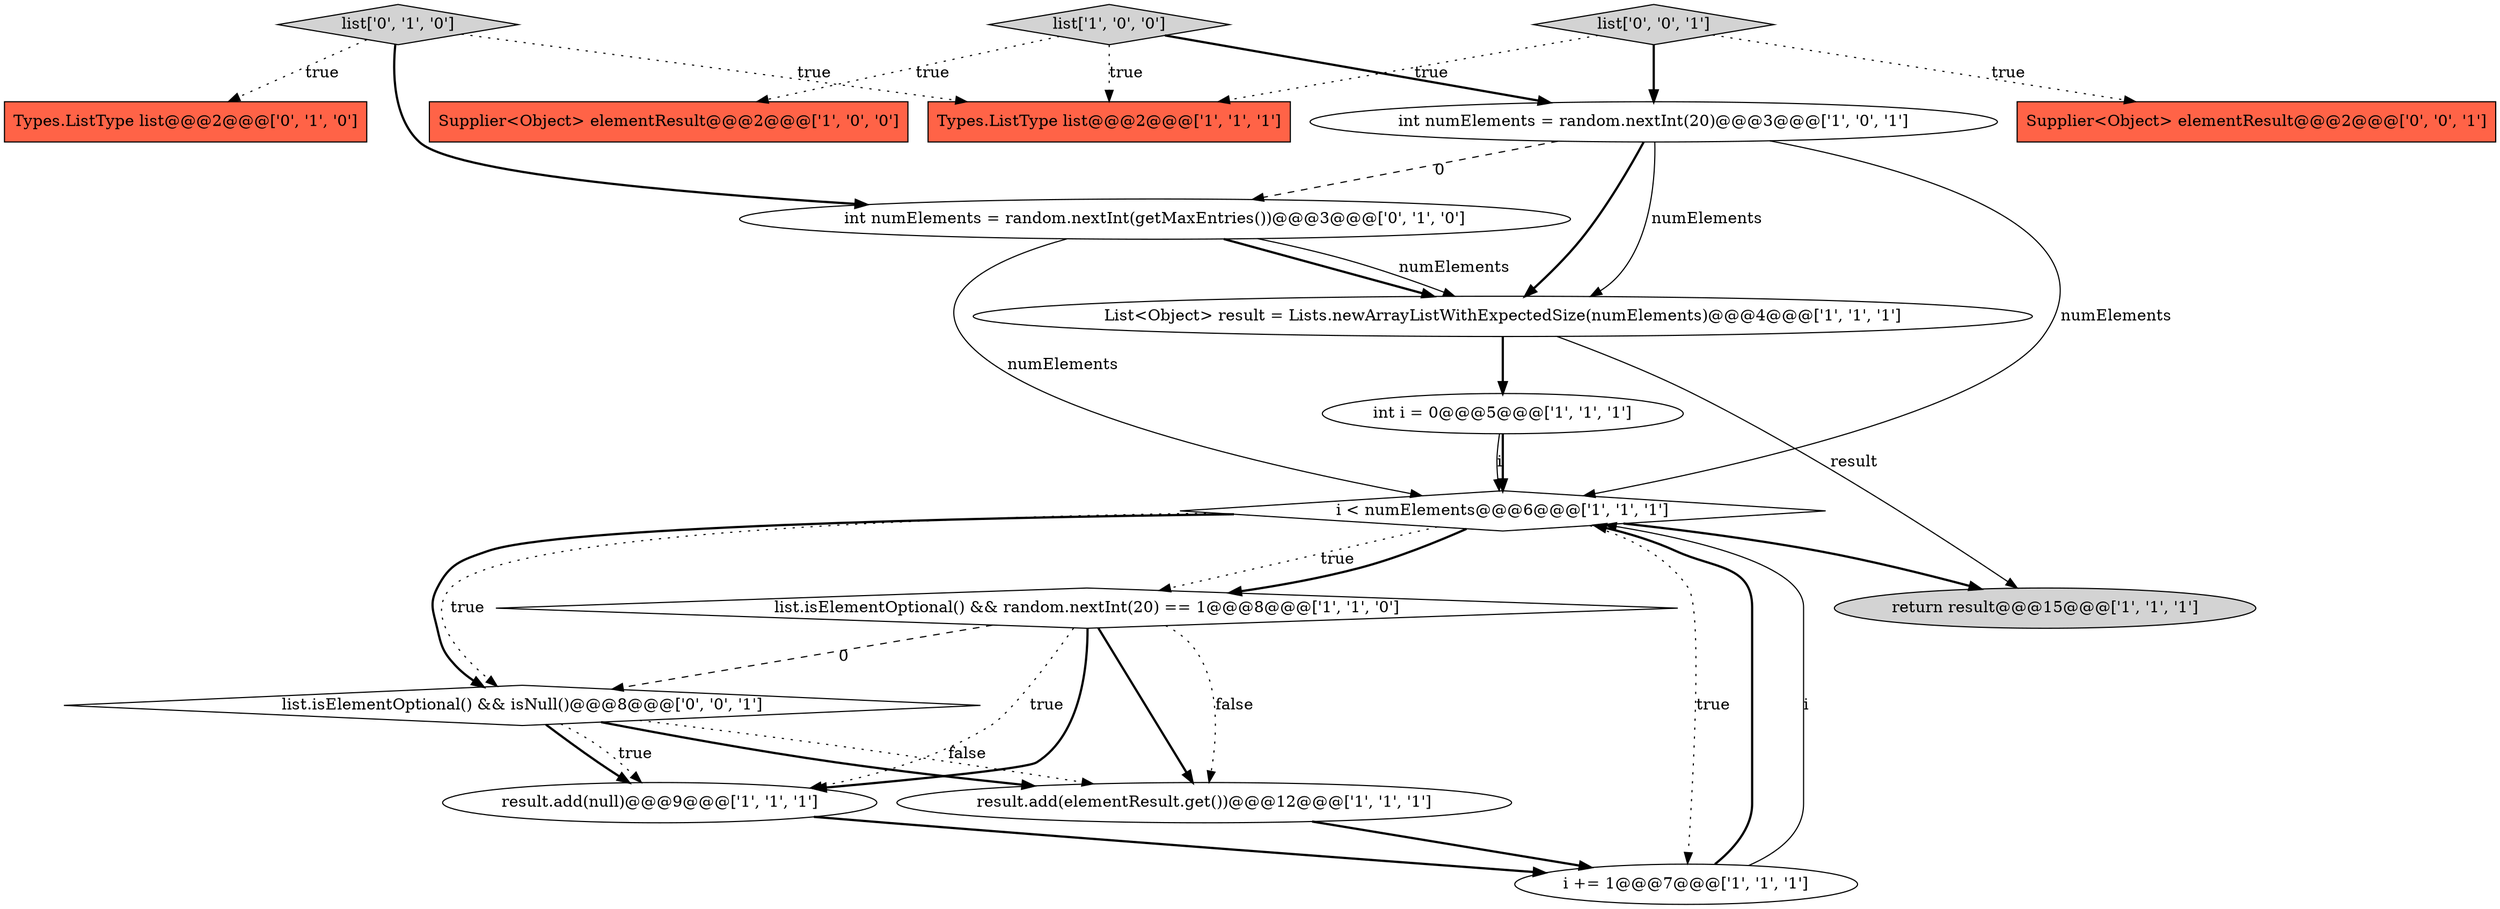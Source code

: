 digraph {
5 [style = filled, label = "int numElements = random.nextInt(20)@@@3@@@['1', '0', '1']", fillcolor = white, shape = ellipse image = "AAA0AAABBB1BBB"];
13 [style = filled, label = "Types.ListType list@@@2@@@['0', '1', '0']", fillcolor = tomato, shape = box image = "AAA0AAABBB2BBB"];
14 [style = filled, label = "list['0', '1', '0']", fillcolor = lightgray, shape = diamond image = "AAA0AAABBB2BBB"];
4 [style = filled, label = "list['1', '0', '0']", fillcolor = lightgray, shape = diamond image = "AAA0AAABBB1BBB"];
1 [style = filled, label = "Supplier<Object> elementResult@@@2@@@['1', '0', '0']", fillcolor = tomato, shape = box image = "AAA0AAABBB1BBB"];
7 [style = filled, label = "result.add(elementResult.get())@@@12@@@['1', '1', '1']", fillcolor = white, shape = ellipse image = "AAA0AAABBB1BBB"];
0 [style = filled, label = "int i = 0@@@5@@@['1', '1', '1']", fillcolor = white, shape = ellipse image = "AAA0AAABBB1BBB"];
2 [style = filled, label = "i < numElements@@@6@@@['1', '1', '1']", fillcolor = white, shape = diamond image = "AAA0AAABBB1BBB"];
11 [style = filled, label = "i += 1@@@7@@@['1', '1', '1']", fillcolor = white, shape = ellipse image = "AAA0AAABBB1BBB"];
9 [style = filled, label = "Types.ListType list@@@2@@@['1', '1', '1']", fillcolor = tomato, shape = box image = "AAA0AAABBB1BBB"];
15 [style = filled, label = "Supplier<Object> elementResult@@@2@@@['0', '0', '1']", fillcolor = tomato, shape = box image = "AAA0AAABBB3BBB"];
8 [style = filled, label = "result.add(null)@@@9@@@['1', '1', '1']", fillcolor = white, shape = ellipse image = "AAA0AAABBB1BBB"];
3 [style = filled, label = "return result@@@15@@@['1', '1', '1']", fillcolor = lightgray, shape = ellipse image = "AAA0AAABBB1BBB"];
12 [style = filled, label = "int numElements = random.nextInt(getMaxEntries())@@@3@@@['0', '1', '0']", fillcolor = white, shape = ellipse image = "AAA1AAABBB2BBB"];
17 [style = filled, label = "list['0', '0', '1']", fillcolor = lightgray, shape = diamond image = "AAA0AAABBB3BBB"];
6 [style = filled, label = "list.isElementOptional() && random.nextInt(20) == 1@@@8@@@['1', '1', '0']", fillcolor = white, shape = diamond image = "AAA0AAABBB1BBB"];
10 [style = filled, label = "List<Object> result = Lists.newArrayListWithExpectedSize(numElements)@@@4@@@['1', '1', '1']", fillcolor = white, shape = ellipse image = "AAA0AAABBB1BBB"];
16 [style = filled, label = "list.isElementOptional() && isNull()@@@8@@@['0', '0', '1']", fillcolor = white, shape = diamond image = "AAA0AAABBB3BBB"];
2->11 [style = dotted, label="true"];
5->10 [style = solid, label="numElements"];
5->2 [style = solid, label="numElements"];
10->3 [style = solid, label="result"];
4->5 [style = bold, label=""];
12->2 [style = solid, label="numElements"];
16->8 [style = bold, label=""];
2->6 [style = dotted, label="true"];
14->12 [style = bold, label=""];
4->1 [style = dotted, label="true"];
7->11 [style = bold, label=""];
5->10 [style = bold, label=""];
6->8 [style = bold, label=""];
6->7 [style = dotted, label="false"];
11->2 [style = bold, label=""];
2->16 [style = dotted, label="true"];
17->9 [style = dotted, label="true"];
2->3 [style = bold, label=""];
11->2 [style = solid, label="i"];
8->11 [style = bold, label=""];
12->10 [style = bold, label=""];
6->8 [style = dotted, label="true"];
17->15 [style = dotted, label="true"];
14->13 [style = dotted, label="true"];
6->16 [style = dashed, label="0"];
5->12 [style = dashed, label="0"];
16->7 [style = dotted, label="false"];
2->6 [style = bold, label=""];
2->16 [style = bold, label=""];
16->7 [style = bold, label=""];
4->9 [style = dotted, label="true"];
16->8 [style = dotted, label="true"];
0->2 [style = bold, label=""];
6->7 [style = bold, label=""];
17->5 [style = bold, label=""];
10->0 [style = bold, label=""];
0->2 [style = solid, label="i"];
12->10 [style = solid, label="numElements"];
14->9 [style = dotted, label="true"];
}
